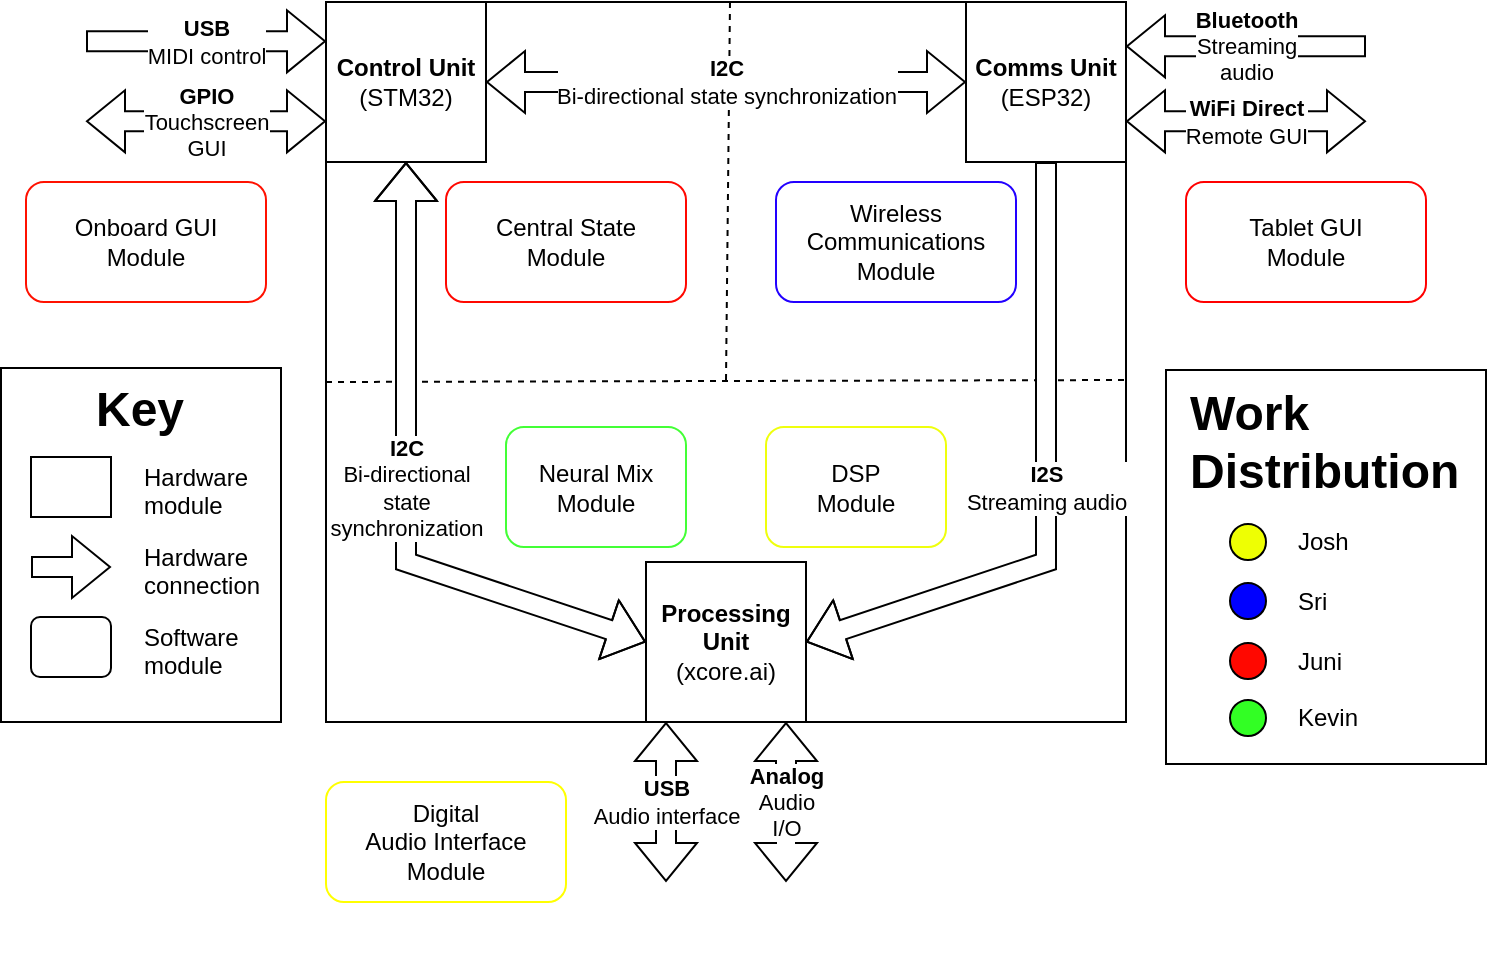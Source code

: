 <mxfile version="24.7.8">
  <diagram name="Page-1" id="iPw8mFsBWlkknBxN7S-U">
    <mxGraphModel dx="918" dy="473" grid="1" gridSize="10" guides="1" tooltips="1" connect="1" arrows="1" fold="1" page="1" pageScale="1" pageWidth="850" pageHeight="1100" math="0" shadow="0">
      <root>
        <mxCell id="0" />
        <mxCell id="1" parent="0" />
        <mxCell id="f7VWtB84ozHV4lPgb3XU-72" value="" style="rounded=0;whiteSpace=wrap;html=1;" vertex="1" parent="1">
          <mxGeometry x="37.5" y="263" width="140" height="177" as="geometry" />
        </mxCell>
        <mxCell id="f7VWtB84ozHV4lPgb3XU-71" value="" style="rounded=0;whiteSpace=wrap;html=1;" vertex="1" parent="1">
          <mxGeometry x="620" y="264" width="160" height="197" as="geometry" />
        </mxCell>
        <mxCell id="f7VWtB84ozHV4lPgb3XU-9" value="" style="rounded=0;whiteSpace=wrap;html=1;" vertex="1" parent="1">
          <mxGeometry x="200" y="80" width="400" height="360" as="geometry" />
        </mxCell>
        <mxCell id="f7VWtB84ozHV4lPgb3XU-44" value="" style="endArrow=none;dashed=1;html=1;rounded=0;" edge="1" parent="1">
          <mxGeometry width="50" height="50" relative="1" as="geometry">
            <mxPoint x="200" y="270" as="sourcePoint" />
            <mxPoint x="600" y="269" as="targetPoint" />
          </mxGeometry>
        </mxCell>
        <mxCell id="f7VWtB84ozHV4lPgb3XU-46" value="" style="endArrow=none;dashed=1;html=1;rounded=0;" edge="1" parent="1">
          <mxGeometry width="50" height="50" relative="1" as="geometry">
            <mxPoint x="402" y="80" as="sourcePoint" />
            <mxPoint x="400" y="269" as="targetPoint" />
          </mxGeometry>
        </mxCell>
        <mxCell id="f7VWtB84ozHV4lPgb3XU-1" value="&lt;b&gt;Control Unit&lt;/b&gt;&lt;br&gt;(STM32)" style="whiteSpace=wrap;html=1;aspect=fixed;" vertex="1" parent="1">
          <mxGeometry x="200" y="80" width="80" height="80" as="geometry" />
        </mxCell>
        <mxCell id="f7VWtB84ozHV4lPgb3XU-2" value="&lt;b&gt;Comms Unit&lt;/b&gt;&lt;div&gt;(ESP32)&lt;/div&gt;" style="whiteSpace=wrap;html=1;aspect=fixed;" vertex="1" parent="1">
          <mxGeometry x="520" y="80" width="80" height="80" as="geometry" />
        </mxCell>
        <mxCell id="f7VWtB84ozHV4lPgb3XU-3" value="&lt;b&gt;Processing&lt;/b&gt;&lt;div&gt;&lt;b&gt;Unit&lt;/b&gt;&lt;/div&gt;&lt;div&gt;(xcore.ai)&lt;/div&gt;" style="whiteSpace=wrap;html=1;aspect=fixed;" vertex="1" parent="1">
          <mxGeometry x="360" y="360" width="80" height="80" as="geometry" />
        </mxCell>
        <mxCell id="f7VWtB84ozHV4lPgb3XU-6" value="&lt;b&gt;I2C&lt;/b&gt;&lt;div&gt;Bi-directional&lt;br&gt;state&lt;br&gt;synchronization&lt;/div&gt;" style="shape=flexArrow;endArrow=classic;startArrow=classic;html=1;rounded=0;exitX=0;exitY=0.5;exitDx=0;exitDy=0;fillColor=#FFFFFF;" edge="1" parent="1" source="f7VWtB84ozHV4lPgb3XU-3">
          <mxGeometry x="-0.002" width="100" height="100" relative="1" as="geometry">
            <mxPoint x="140" y="260" as="sourcePoint" />
            <mxPoint x="240" y="160" as="targetPoint" />
            <Array as="points">
              <mxPoint x="240" y="360" />
            </Array>
            <mxPoint as="offset" />
          </mxGeometry>
        </mxCell>
        <mxCell id="f7VWtB84ozHV4lPgb3XU-7" value="&lt;b&gt;I2C&lt;/b&gt;&lt;div&gt;Bi-directional state synchronization&lt;/div&gt;" style="shape=flexArrow;endArrow=classic;startArrow=classic;html=1;rounded=0;entryX=0;entryY=0.5;entryDx=0;entryDy=0;exitX=1;exitY=0.5;exitDx=0;exitDy=0;" edge="1" parent="1" source="f7VWtB84ozHV4lPgb3XU-1" target="f7VWtB84ozHV4lPgb3XU-2">
          <mxGeometry width="100" height="100" relative="1" as="geometry">
            <mxPoint x="280" y="130" as="sourcePoint" />
            <mxPoint x="380" y="30" as="targetPoint" />
            <mxPoint as="offset" />
          </mxGeometry>
        </mxCell>
        <mxCell id="f7VWtB84ozHV4lPgb3XU-11" value="&lt;b&gt;USB&lt;/b&gt;&lt;br&gt;Audio interface" style="shape=flexArrow;endArrow=classic;startArrow=classic;html=1;rounded=0;" edge="1" parent="1">
          <mxGeometry width="100" height="100" relative="1" as="geometry">
            <mxPoint x="370" y="520" as="sourcePoint" />
            <mxPoint x="370" y="440" as="targetPoint" />
          </mxGeometry>
        </mxCell>
        <mxCell id="f7VWtB84ozHV4lPgb3XU-12" value="&lt;b&gt;Analog&lt;/b&gt;&lt;br&gt;Audio&lt;br&gt;I/O" style="shape=flexArrow;endArrow=classic;startArrow=classic;html=1;rounded=0;" edge="1" parent="1">
          <mxGeometry width="100" height="100" relative="1" as="geometry">
            <mxPoint x="430" y="520" as="sourcePoint" />
            <mxPoint x="430" y="440" as="targetPoint" />
          </mxGeometry>
        </mxCell>
        <mxCell id="f7VWtB84ozHV4lPgb3XU-20" value="&lt;b&gt;WiFi Direct&lt;/b&gt;&lt;br&gt;Remote&lt;b&gt; &lt;/b&gt;GUI" style="shape=flexArrow;endArrow=classic;startArrow=classic;html=1;rounded=0;" edge="1" parent="1">
          <mxGeometry width="100" height="100" relative="1" as="geometry">
            <mxPoint x="600" y="139.66" as="sourcePoint" />
            <mxPoint x="720" y="139.66" as="targetPoint" />
            <mxPoint as="offset" />
          </mxGeometry>
        </mxCell>
        <mxCell id="f7VWtB84ozHV4lPgb3XU-22" value="&lt;b&gt;Bluetooth&lt;/b&gt;&lt;br&gt;Streaming&lt;br&gt;audio" style="shape=flexArrow;endArrow=classic;html=1;rounded=0;" edge="1" parent="1">
          <mxGeometry width="50" height="50" relative="1" as="geometry">
            <mxPoint x="720" y="102.16" as="sourcePoint" />
            <mxPoint x="600" y="102.16" as="targetPoint" />
            <mxPoint as="offset" />
          </mxGeometry>
        </mxCell>
        <mxCell id="f7VWtB84ozHV4lPgb3XU-23" value="&lt;b&gt;GPIO&lt;/b&gt;&lt;br&gt;Touchscreen&lt;br&gt;GUI" style="shape=flexArrow;endArrow=classic;startArrow=classic;html=1;rounded=0;" edge="1" parent="1">
          <mxGeometry width="100" height="100" relative="1" as="geometry">
            <mxPoint x="80" y="139.66" as="sourcePoint" />
            <mxPoint x="200" y="139.66" as="targetPoint" />
          </mxGeometry>
        </mxCell>
        <mxCell id="f7VWtB84ozHV4lPgb3XU-24" value="&lt;b&gt;USB&lt;/b&gt;&lt;br&gt;MIDI control" style="shape=flexArrow;endArrow=classic;html=1;rounded=0;" edge="1" parent="1">
          <mxGeometry width="50" height="50" relative="1" as="geometry">
            <mxPoint x="80" y="99.66" as="sourcePoint" />
            <mxPoint x="200" y="99.66" as="targetPoint" />
            <mxPoint as="offset" />
          </mxGeometry>
        </mxCell>
        <mxCell id="f7VWtB84ozHV4lPgb3XU-26" value="" style="shape=image;imageAspect=0;aspect=fixed;verticalLabelPosition=bottom;verticalAlign=top;image=https://png.pngtree.com/png-clipart/20230818/original/pngtree-touch-screen-icon-on-white-background-picture-image_8008644.png;" vertex="1" parent="1">
          <mxGeometry x="40" y="120" width="40" height="40" as="geometry" />
        </mxCell>
        <mxCell id="f7VWtB84ozHV4lPgb3XU-27" value="" style="shape=image;imageAspect=0;aspect=fixed;verticalLabelPosition=bottom;verticalAlign=top;image=https://images-wixmp-ed30a86b8c4ca887773594c2.wixmp.com/f/fd5829ed-efc1-4ca8-813f-8e31e4df26af/deis5c8-5b152a39-d7c5-48ca-8f46-457dedd08b89.png?token=eyJ0eXAiOiJKV1QiLCJhbGciOiJIUzI1NiJ9.eyJzdWIiOiJ1cm46YXBwOjdlMGQxODg5ODIyNjQzNzNhNWYwZDQxNWVhMGQyNmUwIiwiaXNzIjoidXJuOmFwcDo3ZTBkMTg4OTgyMjY0MzczYTVmMGQ0MTVlYTBkMjZlMCIsIm9iaiI6W1t7InBhdGgiOiJcL2ZcL2ZkNTgyOWVkLWVmYzEtNGNhOC04MTNmLThlMzFlNGRmMjZhZlwvZGVpczVjOC01YjE1MmEzOS1kN2M1LTQ4Y2EtOGY0Ni00NTdkZWRkMDhiODkucG5nIn1dXSwiYXVkIjpbInVybjpzZXJ2aWNlOmZpbGUuZG93bmxvYWQiXX0.x1k5DJDcYcoVa5HS6QVFHuJ6baGCyKgDP5dfoc-Dfa0;" vertex="1" parent="1">
          <mxGeometry x="410" y="532" width="36.04" height="28" as="geometry" />
        </mxCell>
        <mxCell id="f7VWtB84ozHV4lPgb3XU-28" value="" style="shape=image;imageAspect=0;aspect=fixed;verticalLabelPosition=bottom;verticalAlign=top;image=https://t4.ftcdn.net/jpg/06/16/63/87/360_F_616638761_ePK1FxzEFNwbGeZc7Hw5rp7cbnzVrVv6.jpg;" vertex="1" parent="1">
          <mxGeometry x="725.35" y="127.5" width="34.65" height="25" as="geometry" />
        </mxCell>
        <mxCell id="f7VWtB84ozHV4lPgb3XU-29" value="" style="shape=image;imageAspect=0;aspect=fixed;verticalLabelPosition=bottom;verticalAlign=top;image=https://cdn.icon-icons.com/icons2/1914/PNG/512/bluetoothlogo_121534.png;" vertex="1" parent="1">
          <mxGeometry x="722.67" y="80" width="40" height="40" as="geometry" />
        </mxCell>
        <mxCell id="f7VWtB84ozHV4lPgb3XU-30" value="Central State&lt;br&gt;Module" style="rounded=1;whiteSpace=wrap;html=1;strokeColor=#FF0800;" vertex="1" parent="1">
          <mxGeometry x="260" y="170" width="120" height="60" as="geometry" />
        </mxCell>
        <mxCell id="f7VWtB84ozHV4lPgb3XU-31" value="Wireless&lt;br&gt;Communications&lt;br&gt;Module" style="rounded=1;whiteSpace=wrap;html=1;strokeColor=#2200FF;" vertex="1" parent="1">
          <mxGeometry x="425" y="170" width="120" height="60" as="geometry" />
        </mxCell>
        <mxCell id="f7VWtB84ozHV4lPgb3XU-32" value="Onboard GUI&lt;br&gt;Module" style="rounded=1;whiteSpace=wrap;html=1;strokeColor=#FF1100;" vertex="1" parent="1">
          <mxGeometry x="50" y="170" width="120" height="60" as="geometry" />
        </mxCell>
        <mxCell id="f7VWtB84ozHV4lPgb3XU-33" value="Tablet GUI&lt;br&gt;Module" style="rounded=1;whiteSpace=wrap;html=1;strokeColor=#FF0000;" vertex="1" parent="1">
          <mxGeometry x="630" y="170" width="120" height="60" as="geometry" />
        </mxCell>
        <mxCell id="f7VWtB84ozHV4lPgb3XU-34" value="Neural Mix&lt;br&gt;Module" style="rounded=1;whiteSpace=wrap;html=1;strokeColor=#43FF36;" vertex="1" parent="1">
          <mxGeometry x="290" y="292.5" width="90" height="60" as="geometry" />
        </mxCell>
        <mxCell id="f7VWtB84ozHV4lPgb3XU-35" value="DSP&lt;br&gt;Module" style="rounded=1;whiteSpace=wrap;html=1;strokeColor=#EFFF0D;" vertex="1" parent="1">
          <mxGeometry x="420" y="292.5" width="90" height="60" as="geometry" />
        </mxCell>
        <mxCell id="f7VWtB84ozHV4lPgb3XU-36" value="Digital&lt;br&gt;Audio Interface&lt;br&gt;Module" style="rounded=1;whiteSpace=wrap;html=1;strokeColor=#FFFF00;" vertex="1" parent="1">
          <mxGeometry x="200" y="470" width="120" height="60" as="geometry" />
        </mxCell>
        <mxCell id="f7VWtB84ozHV4lPgb3XU-39" value="" style="endArrow=none;dashed=1;html=1;rounded=0;" edge="1" parent="1" target="f7VWtB84ozHV4lPgb3XU-9">
          <mxGeometry width="50" height="50" relative="1" as="geometry">
            <mxPoint x="200" y="270" as="sourcePoint" />
            <mxPoint x="250" y="220" as="targetPoint" />
          </mxGeometry>
        </mxCell>
        <mxCell id="f7VWtB84ozHV4lPgb3XU-8" value="&lt;b&gt;I2S&lt;/b&gt;&lt;br&gt;Streaming audio" style="endArrow=classic;html=1;rounded=0;entryX=1;entryY=0.5;entryDx=0;entryDy=0;shape=flexArrow;fillColor=#FFFFFF;" edge="1" parent="1" target="f7VWtB84ozHV4lPgb3XU-3">
          <mxGeometry x="-0.002" width="50" height="50" relative="1" as="geometry">
            <mxPoint x="560" y="160" as="sourcePoint" />
            <mxPoint x="610" y="110" as="targetPoint" />
            <Array as="points">
              <mxPoint x="560" y="360" />
            </Array>
            <mxPoint as="offset" />
          </mxGeometry>
        </mxCell>
        <mxCell id="f7VWtB84ozHV4lPgb3XU-47" value="&lt;h1 style=&quot;margin-top: 0px;&quot;&gt;Key&lt;/h1&gt;" style="text;html=1;whiteSpace=wrap;overflow=hidden;rounded=0;" vertex="1" parent="1">
          <mxGeometry x="82.5" y="262.5" width="50" height="40" as="geometry" />
        </mxCell>
        <mxCell id="f7VWtB84ozHV4lPgb3XU-48" value="" style="rounded=1;whiteSpace=wrap;html=1;" vertex="1" parent="1">
          <mxGeometry x="52.5" y="387.5" width="40" height="30" as="geometry" />
        </mxCell>
        <mxCell id="f7VWtB84ozHV4lPgb3XU-50" value="Software&lt;br&gt;module" style="text;strokeColor=none;fillColor=none;align=left;verticalAlign=middle;spacingLeft=4;spacingRight=4;overflow=hidden;points=[[0,0.5],[1,0.5]];portConstraint=eastwest;rotatable=0;whiteSpace=wrap;html=1;" vertex="1" parent="1">
          <mxGeometry x="102.5" y="387.5" width="80" height="30" as="geometry" />
        </mxCell>
        <mxCell id="f7VWtB84ozHV4lPgb3XU-51" value="" style="shape=flexArrow;endArrow=classic;html=1;rounded=0;" edge="1" parent="1">
          <mxGeometry width="50" height="50" relative="1" as="geometry">
            <mxPoint x="52.5" y="362.5" as="sourcePoint" />
            <mxPoint x="92.5" y="362.5" as="targetPoint" />
          </mxGeometry>
        </mxCell>
        <mxCell id="f7VWtB84ozHV4lPgb3XU-52" value="Hardware&lt;br&gt;connection" style="text;strokeColor=none;fillColor=none;align=left;verticalAlign=middle;spacingLeft=4;spacingRight=4;overflow=hidden;points=[[0,0.5],[1,0.5]];portConstraint=eastwest;rotatable=0;whiteSpace=wrap;html=1;" vertex="1" parent="1">
          <mxGeometry x="102.5" y="347.5" width="80" height="30" as="geometry" />
        </mxCell>
        <mxCell id="f7VWtB84ozHV4lPgb3XU-53" value="" style="rounded=0;whiteSpace=wrap;html=1;" vertex="1" parent="1">
          <mxGeometry x="52.5" y="307.5" width="40" height="30" as="geometry" />
        </mxCell>
        <mxCell id="f7VWtB84ozHV4lPgb3XU-54" value="Hardware&lt;br&gt;module" style="text;strokeColor=none;fillColor=none;align=left;verticalAlign=middle;spacingLeft=4;spacingRight=4;overflow=hidden;points=[[0,0.5],[1,0.5]];portConstraint=eastwest;rotatable=0;whiteSpace=wrap;html=1;" vertex="1" parent="1">
          <mxGeometry x="102.5" y="307.5" width="80" height="30" as="geometry" />
        </mxCell>
        <mxCell id="f7VWtB84ozHV4lPgb3XU-57" value="&lt;h1 style=&quot;margin-top: 0px;&quot;&gt;Work&lt;br&gt;Distribution&lt;br&gt;&lt;br&gt;&lt;/h1&gt;" style="text;html=1;whiteSpace=wrap;overflow=hidden;rounded=0;" vertex="1" parent="1">
          <mxGeometry x="630" y="265" width="150" height="70" as="geometry" />
        </mxCell>
        <mxCell id="f7VWtB84ozHV4lPgb3XU-58" value="" style="ellipse;whiteSpace=wrap;html=1;aspect=fixed;fillColor=#EEFF03;" vertex="1" parent="1">
          <mxGeometry x="652" y="341" width="18" height="18" as="geometry" />
        </mxCell>
        <mxCell id="f7VWtB84ozHV4lPgb3XU-60" value="" style="ellipse;whiteSpace=wrap;html=1;aspect=fixed;fillColor=#0000FF;" vertex="1" parent="1">
          <mxGeometry x="652" y="370.5" width="18" height="18" as="geometry" />
        </mxCell>
        <mxCell id="f7VWtB84ozHV4lPgb3XU-61" value="" style="ellipse;whiteSpace=wrap;html=1;aspect=fixed;fillColor=#FF0800;" vertex="1" parent="1">
          <mxGeometry x="652" y="400.5" width="18" height="18" as="geometry" />
        </mxCell>
        <mxCell id="f7VWtB84ozHV4lPgb3XU-62" value="Josh" style="text;strokeColor=none;fillColor=none;align=left;verticalAlign=middle;spacingLeft=4;spacingRight=4;overflow=hidden;points=[[0,0.5],[1,0.5]];portConstraint=eastwest;rotatable=0;whiteSpace=wrap;html=1;" vertex="1" parent="1">
          <mxGeometry x="680" y="335" width="80" height="30" as="geometry" />
        </mxCell>
        <mxCell id="f7VWtB84ozHV4lPgb3XU-63" value="Sri" style="text;strokeColor=none;fillColor=none;align=left;verticalAlign=middle;spacingLeft=4;spacingRight=4;overflow=hidden;points=[[0,0.5],[1,0.5]];portConstraint=eastwest;rotatable=0;whiteSpace=wrap;html=1;" vertex="1" parent="1">
          <mxGeometry x="680" y="365" width="80" height="30" as="geometry" />
        </mxCell>
        <mxCell id="f7VWtB84ozHV4lPgb3XU-64" value="Juni" style="text;strokeColor=none;fillColor=none;align=left;verticalAlign=middle;spacingLeft=4;spacingRight=4;overflow=hidden;points=[[0,0.5],[1,0.5]];portConstraint=eastwest;rotatable=0;whiteSpace=wrap;html=1;" vertex="1" parent="1">
          <mxGeometry x="680" y="395" width="80" height="30" as="geometry" />
        </mxCell>
        <mxCell id="f7VWtB84ozHV4lPgb3XU-66" value="" style="ellipse;whiteSpace=wrap;html=1;aspect=fixed;fillColor=#32FF24;" vertex="1" parent="1">
          <mxGeometry x="652" y="429" width="18" height="18" as="geometry" />
        </mxCell>
        <mxCell id="f7VWtB84ozHV4lPgb3XU-67" value="Kevin" style="text;strokeColor=none;fillColor=none;align=left;verticalAlign=middle;spacingLeft=4;spacingRight=4;overflow=hidden;points=[[0,0.5],[1,0.5]];portConstraint=eastwest;rotatable=0;whiteSpace=wrap;html=1;" vertex="1" parent="1">
          <mxGeometry x="680" y="423" width="80" height="30" as="geometry" />
        </mxCell>
        <mxCell id="f7VWtB84ozHV4lPgb3XU-68" value="" style="shape=image;imageAspect=0;aspect=fixed;verticalLabelPosition=bottom;verticalAlign=top;image=https://www.vectorico.com/wp-content/uploads/2019/01/usb-symbol.png;" vertex="1" parent="1">
          <mxGeometry x="350" y="526" width="40" height="40" as="geometry" />
        </mxCell>
        <mxCell id="f7VWtB84ozHV4lPgb3XU-69" value="" style="shape=image;imageAspect=0;aspect=fixed;verticalLabelPosition=bottom;verticalAlign=top;image=https://www.vectorico.com/wp-content/uploads/2019/01/usb-symbol.png;" vertex="1" parent="1">
          <mxGeometry x="40" y="80" width="40" height="40" as="geometry" />
        </mxCell>
      </root>
    </mxGraphModel>
  </diagram>
</mxfile>
